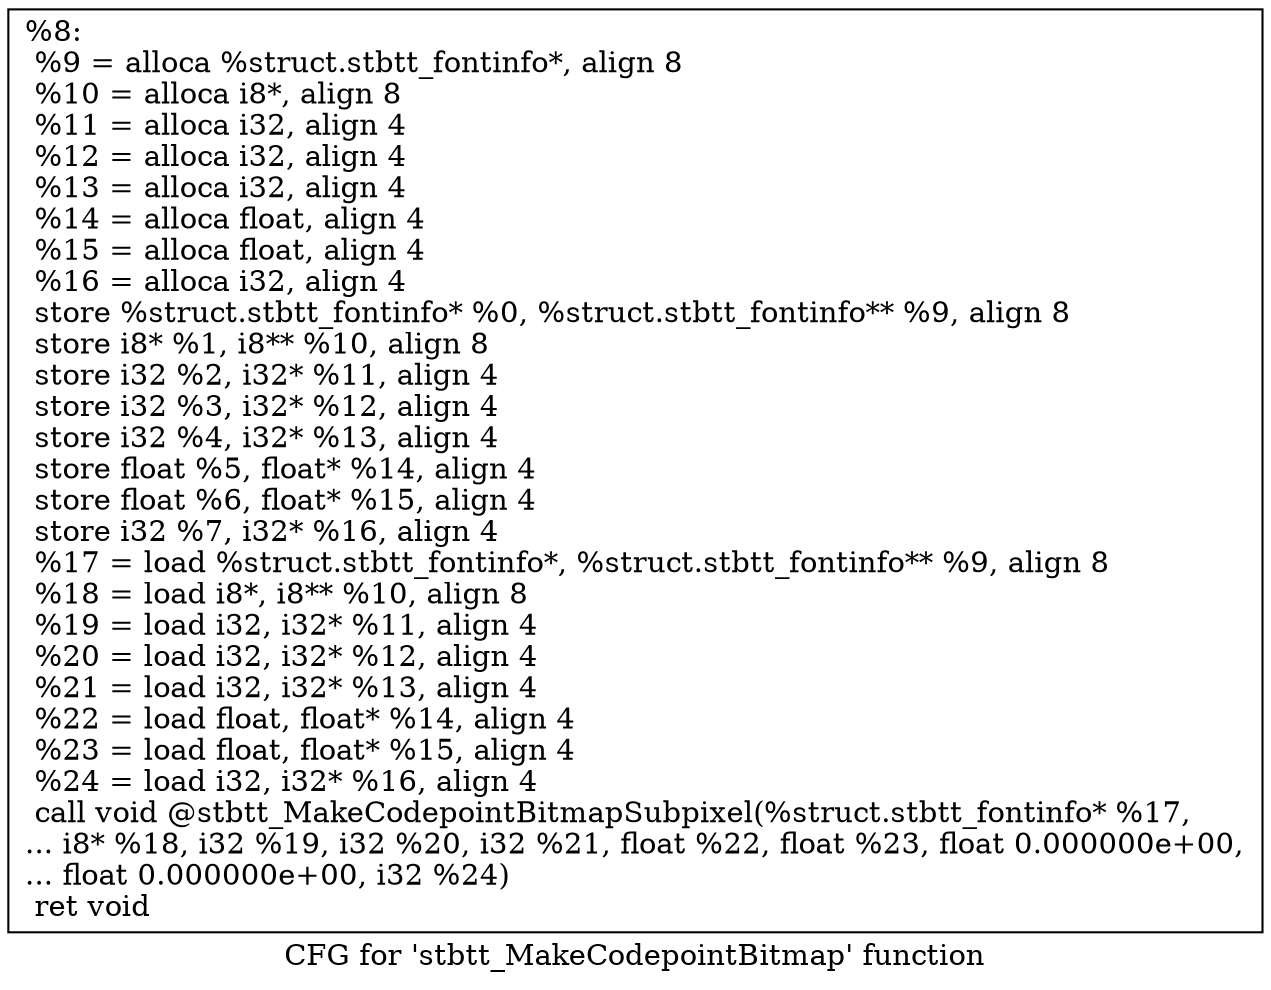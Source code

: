 digraph "CFG for 'stbtt_MakeCodepointBitmap' function" {
	label="CFG for 'stbtt_MakeCodepointBitmap' function";

	Node0x2a43c30 [shape=record,label="{%8:\l  %9 = alloca %struct.stbtt_fontinfo*, align 8\l  %10 = alloca i8*, align 8\l  %11 = alloca i32, align 4\l  %12 = alloca i32, align 4\l  %13 = alloca i32, align 4\l  %14 = alloca float, align 4\l  %15 = alloca float, align 4\l  %16 = alloca i32, align 4\l  store %struct.stbtt_fontinfo* %0, %struct.stbtt_fontinfo** %9, align 8\l  store i8* %1, i8** %10, align 8\l  store i32 %2, i32* %11, align 4\l  store i32 %3, i32* %12, align 4\l  store i32 %4, i32* %13, align 4\l  store float %5, float* %14, align 4\l  store float %6, float* %15, align 4\l  store i32 %7, i32* %16, align 4\l  %17 = load %struct.stbtt_fontinfo*, %struct.stbtt_fontinfo** %9, align 8\l  %18 = load i8*, i8** %10, align 8\l  %19 = load i32, i32* %11, align 4\l  %20 = load i32, i32* %12, align 4\l  %21 = load i32, i32* %13, align 4\l  %22 = load float, float* %14, align 4\l  %23 = load float, float* %15, align 4\l  %24 = load i32, i32* %16, align 4\l  call void @stbtt_MakeCodepointBitmapSubpixel(%struct.stbtt_fontinfo* %17,\l... i8* %18, i32 %19, i32 %20, i32 %21, float %22, float %23, float 0.000000e+00,\l... float 0.000000e+00, i32 %24)\l  ret void\l}"];
}
